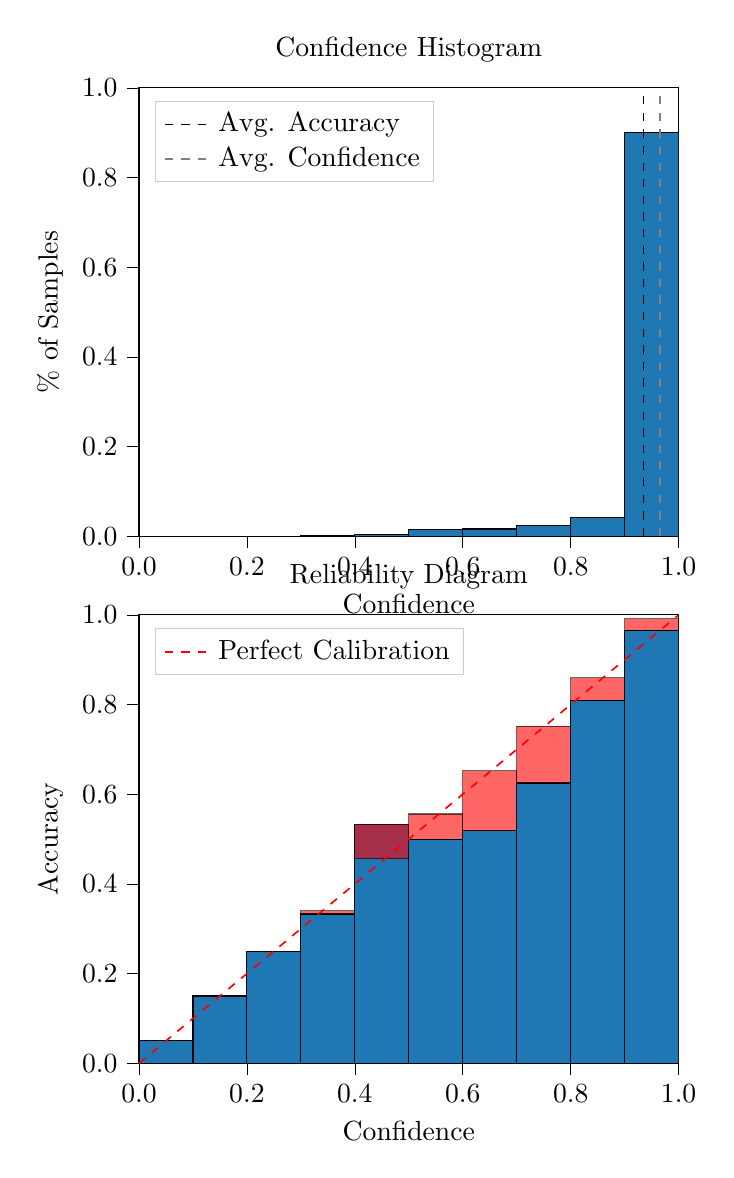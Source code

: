 % This file was created by tikzplotlib v0.9.8.
\begin{tikzpicture}

\definecolor{color0}{rgb}{0.122,0.467,0.706}

\begin{groupplot}[group style={group size=1 by 2}]
\nextgroupplot[
legend cell align={left},
legend style={
  fill opacity=0.8,
  draw opacity=1,
  text opacity=1,
  at={(0.03,0.97)},
  anchor=north west,
  draw=white!80!black
},
tick align=outside,
tick pos=left,
title={Confidence Histogram},
x grid style={white!69.02!black},
xlabel={Confidence},
xmin=0, xmax=1,
xtick style={color=black},
xtick={0,0.2,0.4,0.6,0.8,1},
xticklabels={0.0,0.2,0.4,0.6,0.8,1.0},
y grid style={white!69.02!black},
ylabel={\% of Samples},
ymin=0, ymax=1,
ytick style={color=black},
ytick={0,0.2,0.4,0.6,0.8,1},
yticklabels={0.0,0.2,0.4,0.6,0.8,1.0}
]
\draw[draw=black,fill=color0] (axis cs:-6.939e-18,0) rectangle (axis cs:0.1,0);
\draw[draw=black,fill=color0] (axis cs:0.1,0) rectangle (axis cs:0.2,0);
\draw[draw=black,fill=color0] (axis cs:0.2,0) rectangle (axis cs:0.3,0);
\draw[draw=black,fill=color0] (axis cs:0.3,0) rectangle (axis cs:0.4,0.001);
\draw[draw=black,fill=color0] (axis cs:0.4,0) rectangle (axis cs:0.5,0.004);
\draw[draw=black,fill=color0] (axis cs:0.5,0) rectangle (axis cs:0.6,0.014);
\draw[draw=black,fill=color0] (axis cs:0.6,0) rectangle (axis cs:0.7,0.016);
\draw[draw=black,fill=color0] (axis cs:0.7,0) rectangle (axis cs:0.8,0.023);
\draw[draw=black,fill=color0] (axis cs:0.8,0) rectangle (axis cs:0.9,0.042);
\draw[draw=black,fill=color0] (axis cs:0.9,0) rectangle (axis cs:1,0.9);
\addplot [semithick, black, dashed]
table {%
0.935 0
0.935 1
};
\addlegendentry{Avg. Accuracy}
\addplot [semithick, white!50.196!black, dashed]
table {%
0.966 0
0.966 1
};
\addlegendentry{Avg. Confidence}

\nextgroupplot[
legend cell align={left},
legend style={
  fill opacity=0.8,
  draw opacity=1,
  text opacity=1,
  at={(0.03,0.97)},
  anchor=north west,
  draw=white!80!black
},
tick align=outside,
tick pos=left,
title={Reliability Diagram},
x grid style={white!69.02!black},
xlabel={Confidence},
xmin=0, xmax=1,
xtick style={color=black},
xtick={0,0.2,0.4,0.6,0.8,1},
xticklabels={0.0,0.2,0.4,0.6,0.8,1.0},
y grid style={white!69.02!black},
ylabel={Accuracy},
ymin=0, ymax=1,
ytick style={color=black},
ytick={0,0.2,0.4,0.6,0.8,1},
yticklabels={0.0,0.2,0.4,0.6,0.8,1.0}
]
\draw[draw=black,fill=color0] (axis cs:-6.939e-18,0) rectangle (axis cs:0.1,0.05);
\draw[draw=black,fill=color0] (axis cs:0.1,0) rectangle (axis cs:0.2,0.15);
\draw[draw=black,fill=color0] (axis cs:0.2,0) rectangle (axis cs:0.3,0.25);
\draw[draw=black,fill=color0] (axis cs:0.3,0) rectangle (axis cs:0.4,0.333);
\draw[draw=black,fill=color0] (axis cs:0.4,0) rectangle (axis cs:0.5,0.533);
\draw[draw=black,fill=color0] (axis cs:0.5,0) rectangle (axis cs:0.6,0.5);
\draw[draw=black,fill=color0] (axis cs:0.6,0) rectangle (axis cs:0.7,0.519);
\draw[draw=black,fill=color0] (axis cs:0.7,0) rectangle (axis cs:0.8,0.625);
\draw[draw=black,fill=color0] (axis cs:0.8,0) rectangle (axis cs:0.9,0.81);
\draw[draw=black,fill=color0] (axis cs:0.9,0) rectangle (axis cs:1,0.966);
\draw[draw=black,fill=red,opacity=0.6] (axis cs:-6.939e-18,0.05) rectangle (axis cs:0.1,0.05);
\draw[draw=black,fill=red,opacity=0.6] (axis cs:0.1,0.15) rectangle (axis cs:0.2,0.15);
\draw[draw=black,fill=red,opacity=0.6] (axis cs:0.2,0.25) rectangle (axis cs:0.3,0.25);
\draw[draw=black,fill=red,opacity=0.6] (axis cs:0.3,0.333) rectangle (axis cs:0.4,0.34);
\draw[draw=black,fill=red,opacity=0.6] (axis cs:0.4,0.533) rectangle (axis cs:0.5,0.456);
\draw[draw=black,fill=red,opacity=0.6] (axis cs:0.5,0.5) rectangle (axis cs:0.6,0.556);
\draw[draw=black,fill=red,opacity=0.6] (axis cs:0.6,0.519) rectangle (axis cs:0.7,0.652);
\draw[draw=black,fill=red,opacity=0.6] (axis cs:0.7,0.625) rectangle (axis cs:0.8,0.752);
\draw[draw=black,fill=red,opacity=0.6] (axis cs:0.8,0.81) rectangle (axis cs:0.9,0.86);
\draw[draw=black,fill=red,opacity=0.6] (axis cs:0.9,0.966) rectangle (axis cs:1,0.992);
\addplot [semithick, red, dashed]
table {%
0 0
1 1
};
\addlegendentry{Perfect Calibration}
\end{groupplot}

\end{tikzpicture}
